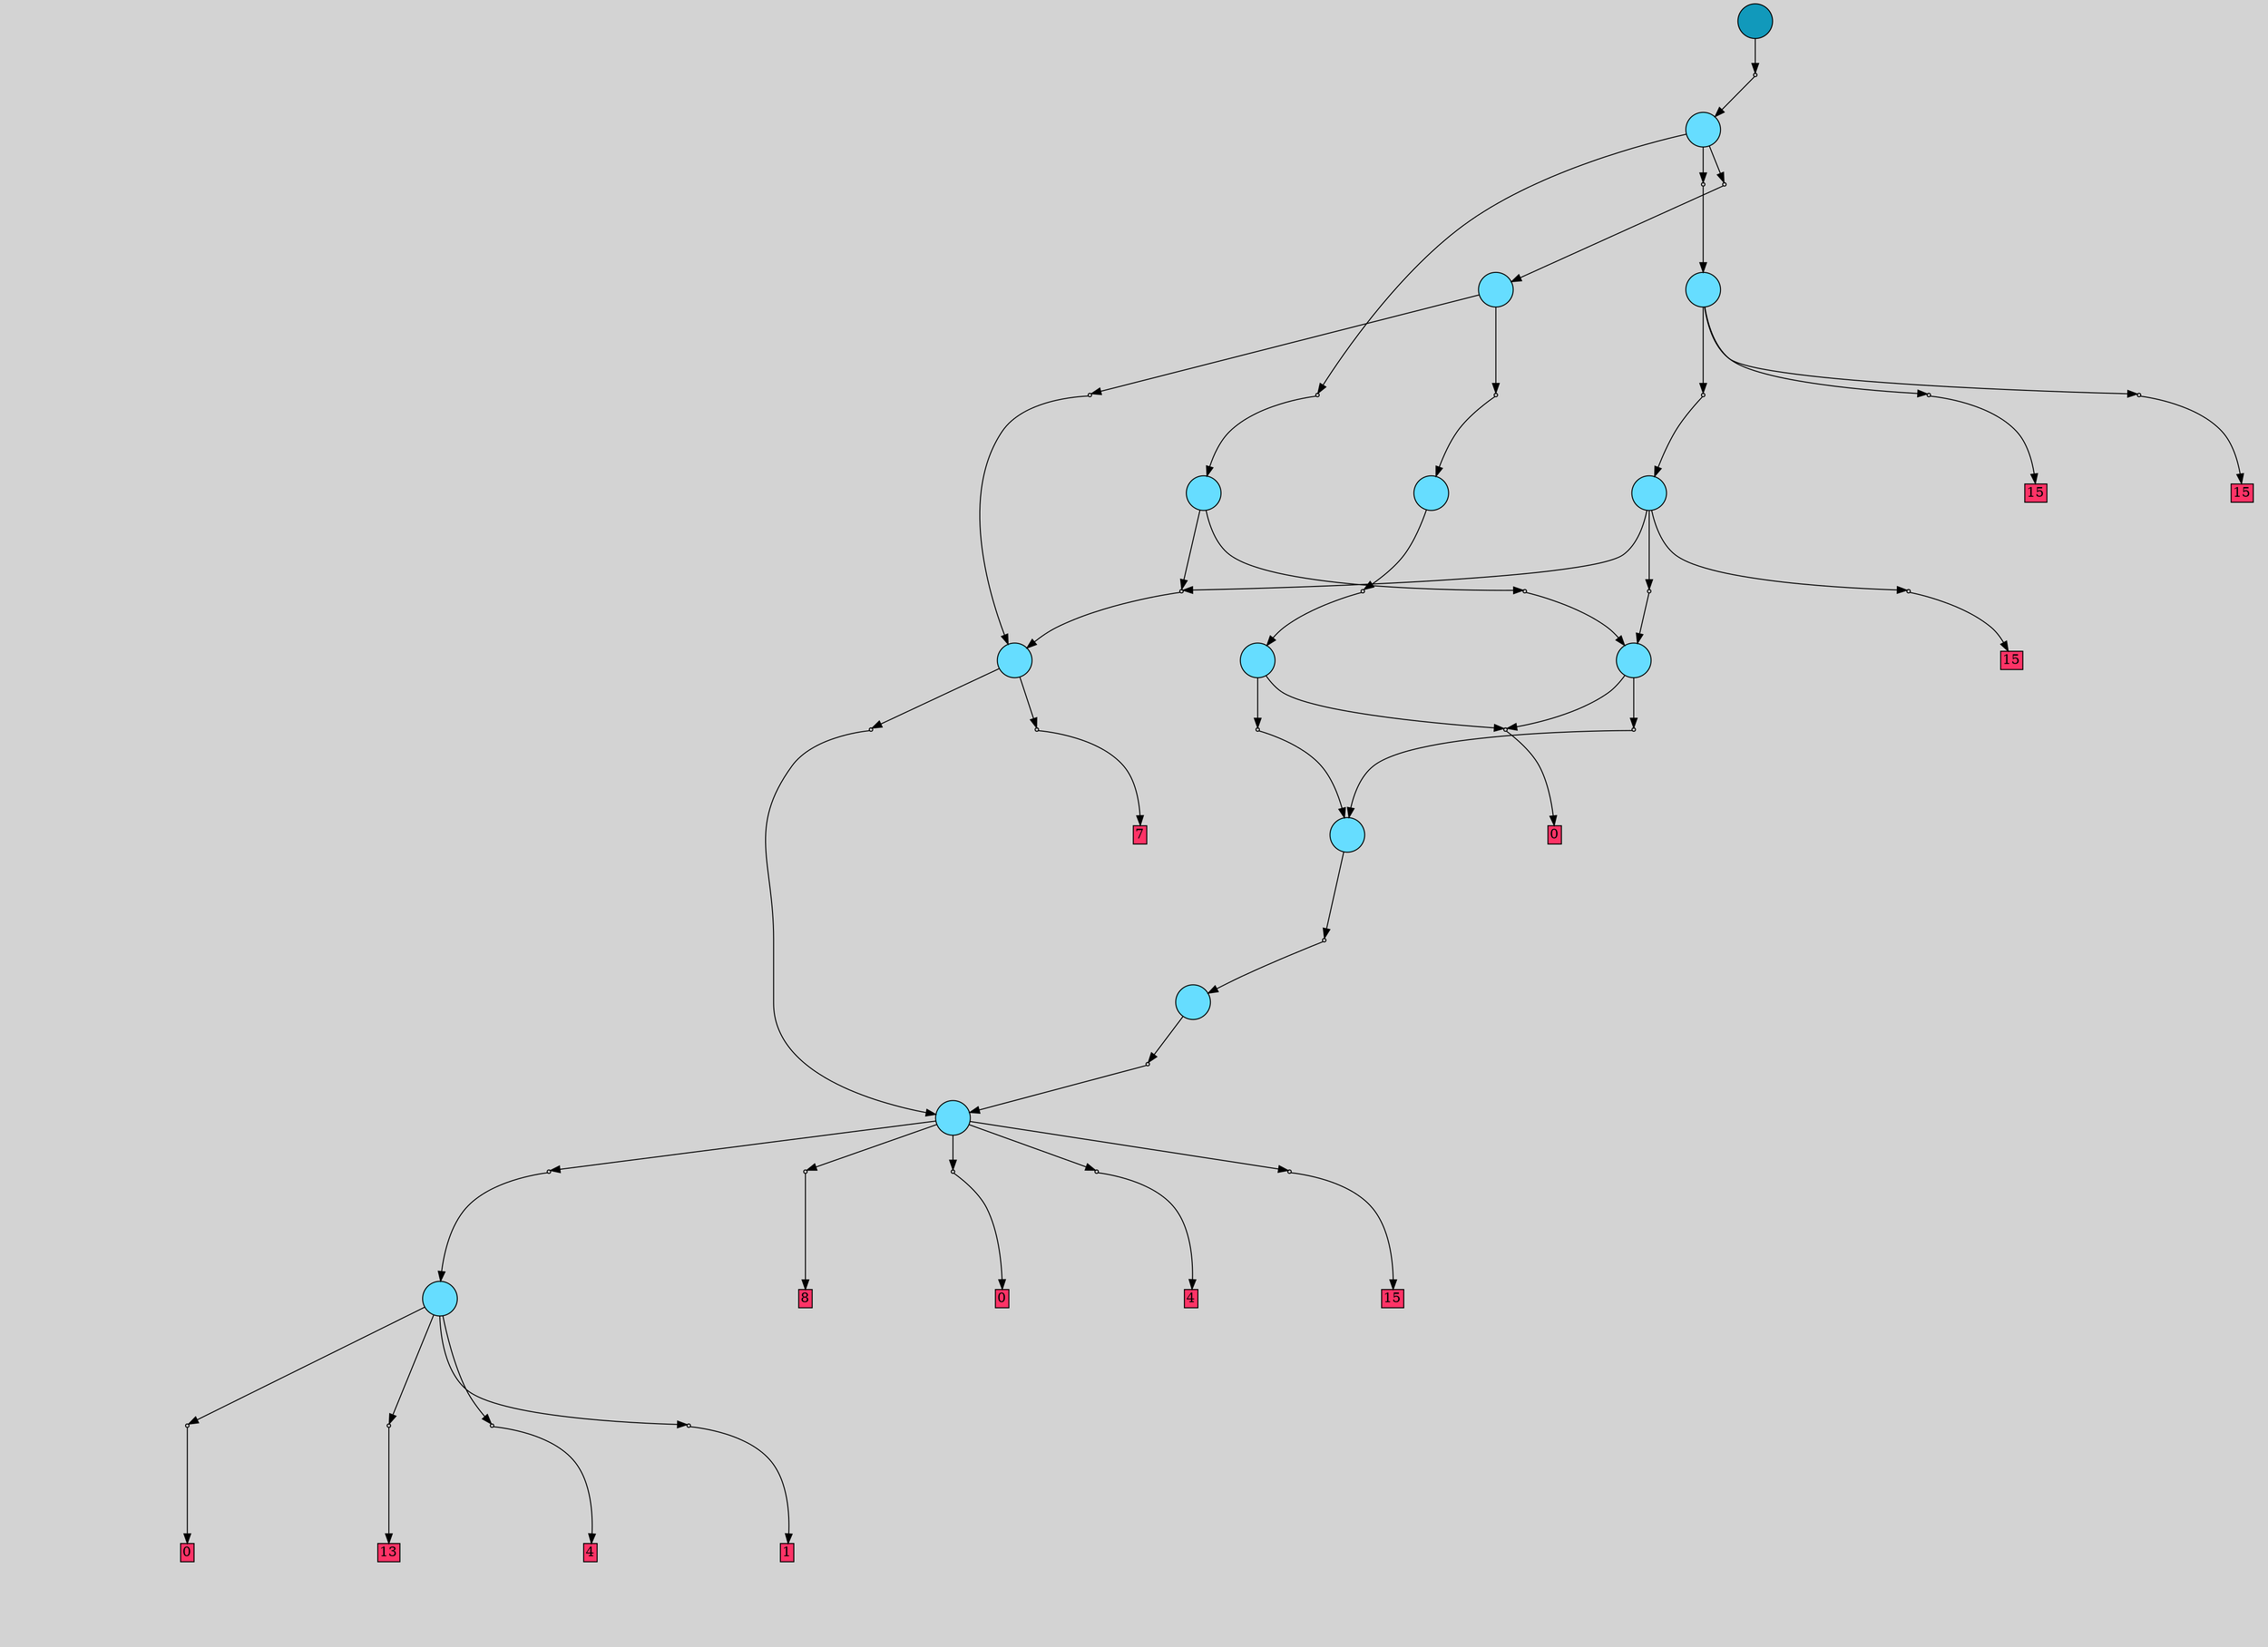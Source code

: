 digraph{
	graph[pad = "0.212, 0.055" bgcolor = lightgray]
	node[shape=circle style = filled label = ""]
		T0 [fillcolor="#66ddff"]
		T1 [fillcolor="#66ddff"]
		T2 [fillcolor="#66ddff"]
		T3 [fillcolor="#66ddff"]
		T4 [fillcolor="#66ddff"]
		T5 [fillcolor="#66ddff"]
		T6 [fillcolor="#66ddff"]
		T7 [fillcolor="#66ddff"]
		T8 [fillcolor="#66ddff"]
		T9 [fillcolor="#66ddff"]
		T10 [fillcolor="#66ddff"]
		T11 [fillcolor="#66ddff"]
		T12 [fillcolor="#66ddff"]
		T13 [fillcolor="#1199bb"]
		P0 [fillcolor="#cccccc" shape=point] //
		I0 [shape=box style=invis label="2|7&1|777#1|1138&#92;n4|6&0|1295#1|54&#92;n0|6&1|558#0|1134&#92;n3|3&0|430#0|1182&#92;n1|4&1|624#0|931&#92;n1|2&0|1180#0|252&#92;n2|4&0|890#0|898&#92;n0|7&0|660#0|35&#92;n1|3&1|973#0|1215&#92;n6|0&1|420#0|156&#92;n1|4&1|114#0|1291&#92;n3|0&0|1292#0|808&#92;n"]
		P0 -> I0[style=invis]
		A0 [fillcolor="#ff3366" shape=box margin=0.03 width=0 height=0 label="0"]
		T0 -> P0 -> A0
		P1 [fillcolor="#cccccc" shape=point] //
		I1 [shape=box style=invis label="4|5&1|138#1|1109&#92;n1|3&1|559#1|285&#92;n5|4&0|3#1|289&#92;n1|5&0|1180#0|869&#92;n2|0&1|1234#0|189&#92;n"]
		P1 -> I1[style=invis]
		A1 [fillcolor="#ff3366" shape=box margin=0.03 width=0 height=0 label="13"]
		T0 -> P1 -> A1
		P2 [fillcolor="#cccccc" shape=point] //
		I2 [shape=box style=invis label="3|6&1|612#1|587&#92;n1|6&1|1035#0|270&#92;n0|7&1|130#0|590&#92;n0|0&1|1129#0|471&#92;n"]
		P2 -> I2[style=invis]
		A2 [fillcolor="#ff3366" shape=box margin=0.03 width=0 height=0 label="4"]
		T0 -> P2 -> A2
		P3 [fillcolor="#cccccc" shape=point] //
		I3 [shape=box style=invis label="5|4&1|986#0|386&#92;n3|6&0|1060#1|322&#92;n2|5&1|1039#1|221&#92;n4|0&1|663#0|1213&#92;n1|7&0|814#0|480&#92;n7|0&0|807#1|365&#92;n"]
		P3 -> I3[style=invis]
		A3 [fillcolor="#ff3366" shape=box margin=0.03 width=0 height=0 label="1"]
		T0 -> P3 -> A3
		P4 [fillcolor="#cccccc" shape=point] //
		I4 [shape=box style=invis label="2|0&1|704#0|1079&#92;n0|3&0|126#0|912&#92;n3|1&1|878#0|1179&#92;n0|2&1|391#0|1249&#92;n0|6&0|594#1|863&#92;n2|1&0|254#0|414&#92;n3|0&0|513#0|246&#92;n7|1&0|1137#0|214&#92;n4|5&0|481#0|64&#92;n1|0&1|1174#0|325&#92;n"]
		P4 -> I4[style=invis]
		T1 -> P4 -> T0
		P5 [fillcolor="#cccccc" shape=point] //
		I5 [shape=box style=invis label="7|5&1|769#1|497&#92;n7|0&0|565#1|6&#92;n"]
		P5 -> I5[style=invis]
		A4 [fillcolor="#ff3366" shape=box margin=0.03 width=0 height=0 label="8"]
		T1 -> P5 -> A4
		P6 [fillcolor="#cccccc" shape=point] //
		I6 [shape=box style=invis label="2|7&1|777#1|1138&#92;n4|6&0|1295#1|54&#92;n0|6&1|558#0|1134&#92;n3|3&0|430#0|1182&#92;n1|4&1|624#0|931&#92;n1|2&0|1180#0|252&#92;n2|4&0|890#0|898&#92;n0|7&0|660#0|35&#92;n1|3&1|973#0|1215&#92;n6|0&1|420#0|156&#92;n1|4&1|114#0|1291&#92;n3|0&0|1292#0|808&#92;n"]
		P6 -> I6[style=invis]
		A5 [fillcolor="#ff3366" shape=box margin=0.03 width=0 height=0 label="0"]
		T1 -> P6 -> A5
		P7 [fillcolor="#cccccc" shape=point] //
		I7 [shape=box style=invis label="7|5&1|199#1|863&#92;n7|0&0|197#1|448&#92;n"]
		P7 -> I7[style=invis]
		A6 [fillcolor="#ff3366" shape=box margin=0.03 width=0 height=0 label="4"]
		T1 -> P7 -> A6
		P8 [fillcolor="#cccccc" shape=point] //
		I8 [shape=box style=invis label="5|3&1|272#1|29&#92;n7|4&0|995#0|1122&#92;n4|1&1|847#0|300&#92;n7|7&0|769#1|172&#92;n7|0&0|807#1|365&#92;n"]
		P8 -> I8[style=invis]
		A7 [fillcolor="#ff3366" shape=box margin=0.03 width=0 height=0 label="15"]
		T1 -> P8 -> A7
		P9 [fillcolor="#cccccc" shape=point] //
		I9 [shape=box style=invis label="3|0&1|489#0|490&#92;n"]
		P9 -> I9[style=invis]
		T2 -> P9 -> T1
		P10 [fillcolor="#cccccc" shape=point] //
		I10 [shape=box style=invis label="5|5&1|1116#1|1142&#92;n0|6&0|153#1|1032&#92;n0|4&1|725#0|1342&#92;n0|7&0|324#1|118&#92;n5|5&0|501#1|335&#92;n3|5&0|1261#0|863&#92;n3|0&0|941#1|442&#92;n"]
		P10 -> I10[style=invis]
		A8 [fillcolor="#ff3366" shape=box margin=0.03 width=0 height=0 label="7"]
		T2 -> P10 -> A8
		P11 [fillcolor="#cccccc" shape=point] //
		I11 [shape=box style=invis label="3|0&1|489#0|490&#92;n"]
		P11 -> I11[style=invis]
		T3 -> P11 -> T1
		P12 [fillcolor="#cccccc" shape=point] //
		I12 [shape=box style=invis label="6|5&1|466#1|1075&#92;n2|2&1|387#0|301&#92;n3|0&1|489#0|490&#92;n"]
		P12 -> I12[style=invis]
		T4 -> P12 -> T3
		P13 [fillcolor="#cccccc" shape=point] //
		I13 [shape=box style=invis label="7|0&1|381#0|1296&#92;n3|5&0|88#0|1179&#92;n4|0&0|525#1|53&#92;n"]
		P13 -> I13[style=invis]
		T5 -> P13 -> T4
		P14 [fillcolor="#cccccc" shape=point] //
		I14 [shape=box style=invis label="2|7&1|777#1|1138&#92;n4|6&0|1295#1|54&#92;n0|6&1|558#0|1134&#92;n3|3&0|430#0|1182&#92;n1|4&1|123#1|95&#92;n0|7&0|660#0|35&#92;n1|3&1|973#0|1215&#92;n6|0&1|420#0|156&#92;n3|0&0|267#0|808&#92;n"]
		P14 -> I14[style=invis]
		A9 [fillcolor="#ff3366" shape=box margin=0.03 width=0 height=0 label="0"]
		T5 -> P14 -> A9
		P15 [fillcolor="#cccccc" shape=point] //
		I15 [shape=box style=invis label="7|0&1|960#0|1296&#92;n3|5&0|88#0|1179&#92;n4|0&0|525#1|53&#92;n"]
		P15 -> I15[style=invis]
		T6 -> P15 -> T4
		T6 -> P14
		P16 [fillcolor="#cccccc" shape=point] //
		I16 [shape=box style=invis label="3|0&1|746#0|660&#92;n"]
		P16 -> I16[style=invis]
		T7 -> P16 -> T5
		P17 [fillcolor="#cccccc" shape=point] //
		I17 [shape=box style=invis label="7|0&1|960#0|1296&#92;n3|5&0|88#0|1179&#92;n4|0&0|525#1|53&#92;n"]
		P17 -> I17[style=invis]
		T8 -> P17 -> T6
		P18 [fillcolor="#cccccc" shape=point] //
		I18 [shape=box style=invis label="6|2&1|1084#0|1281&#92;n2|4&1|970#0|642&#92;n2|2&1|708#0|1300&#92;n3|0&1|1103#0|490&#92;n"]
		P18 -> I18[style=invis]
		T8 -> P18 -> T2
		P19 [fillcolor="#cccccc" shape=point] //
		I19 [shape=box style=invis label="7|0&1|960#0|1296&#92;n3|5&0|88#0|1179&#92;n4|0&0|525#1|53&#92;n"]
		P19 -> I19[style=invis]
		T9 -> P19 -> T6
		P20 [fillcolor="#cccccc" shape=point] //
		I20 [shape=box style=invis label="7|2&1|948#1|90&#92;n7|4&0|906#0|1122&#92;n6|5&0|204#1|1299&#92;n0|0&0|1205#1|44&#92;n"]
		P20 -> I20[style=invis]
		A10 [fillcolor="#ff3366" shape=box margin=0.03 width=0 height=0 label="15"]
		T9 -> P20 -> A10
		T9 -> P18
		P21 [fillcolor="#cccccc" shape=point] //
		I21 [shape=box style=invis label="3|0&1|192#0|1124&#92;n"]
		P21 -> I21[style=invis]
		T10 -> P21 -> T7
		P22 [fillcolor="#cccccc" shape=point] //
		I22 [shape=box style=invis label="6|2&1|1084#0|1281&#92;n2|4&1|970#0|642&#92;n2|2&1|708#0|1300&#92;n3|0&1|1103#0|490&#92;n"]
		P22 -> I22[style=invis]
		T10 -> P22 -> T2
		P23 [fillcolor="#cccccc" shape=point] //
		I23 [shape=box style=invis label="2|2&1|708#0|1011&#92;n3|0&1|489#0|490&#92;n"]
		P23 -> I23[style=invis]
		T11 -> P23 -> T9
		P24 [fillcolor="#cccccc" shape=point] //
		I24 [shape=box style=invis label="0|4&1|675#1|539&#92;n6|1&0|484#1|513&#92;n0|4&1|1099#0|1105&#92;n0|1&1|1285#1|419&#92;n6|7&0|1180#1|301&#92;n2|5&0|1089#0|343&#92;n3|4&1|880#0|1045&#92;n2|0&0|332#1|52&#92;n"]
		P24 -> I24[style=invis]
		A11 [fillcolor="#ff3366" shape=box margin=0.03 width=0 height=0 label="15"]
		T11 -> P24 -> A11
		P25 [fillcolor="#cccccc" shape=point] //
		I25 [shape=box style=invis label="5|3&1|272#1|29&#92;n7|4&0|995#0|1122&#92;n4|1&1|847#0|300&#92;n7|7&0|769#1|172&#92;n7|0&0|807#1|365&#92;n"]
		P25 -> I25[style=invis]
		A12 [fillcolor="#ff3366" shape=box margin=0.03 width=0 height=0 label="15"]
		T11 -> P25 -> A12
		P26 [fillcolor="#cccccc" shape=point] //
		I26 [shape=box style=invis label="1|6&0|360#0|219&#92;n1|0&1|1204#1|75&#92;n3|0&0|320#0|1054&#92;n"]
		P26 -> I26[style=invis]
		T12 -> P26 -> T11
		P27 [fillcolor="#cccccc" shape=point] //
		I27 [shape=box style=invis label="6|1&1|1253#0|1299&#92;n6|3&0|745#0|600&#92;n0|1&1|26#1|214&#92;n2|0&0|51#0|1209&#92;n"]
		P27 -> I27[style=invis]
		T12 -> P27 -> T8
		P28 [fillcolor="#cccccc" shape=point] //
		I28 [shape=box style=invis label="3|5&1|416#1|851&#92;n6|1&1|200#1|1337&#92;n7|4&0|1301#0|1001&#92;n7|4&0|276#1|1329&#92;n0|5&1|1075#1|1297&#92;n1|1&0|17#0|180&#92;n4|3&1|1225#1|281&#92;n1|7&0|67#0|165&#92;n1|0&0|511#0|1281&#92;n"]
		P28 -> I28[style=invis]
		T12 -> P28 -> T10
		P29 [fillcolor="#cccccc" shape=point] //
		I29 [shape=box style=invis label="0|4&0|248#0|975&#92;n3|0&1|610#0|836&#92;n"]
		P29 -> I29[style=invis]
		T13 -> P29 -> T12
		{ rank= same T13 }
}
